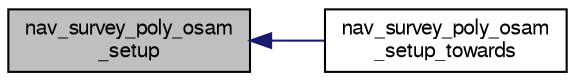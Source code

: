 digraph "nav_survey_poly_osam_setup"
{
  edge [fontname="FreeSans",fontsize="10",labelfontname="FreeSans",labelfontsize="10"];
  node [fontname="FreeSans",fontsize="10",shape=record];
  rankdir="LR";
  Node1 [label="nav_survey_poly_osam\l_setup",height=0.2,width=0.4,color="black", fillcolor="grey75", style="filled", fontcolor="black"];
  Node1 -> Node2 [dir="back",color="midnightblue",fontsize="10",style="solid",fontname="FreeSans"];
  Node2 [label="nav_survey_poly_osam\l_setup_towards",height=0.2,width=0.4,color="black", fillcolor="white", style="filled",URL="$nav__survey__poly__osam_8h.html#a2d6be3c1729f46667057f3793ce0590c",tooltip="Setup \"dynamic\" polygon survey with sweep orientation towards a waypoint. "];
}
